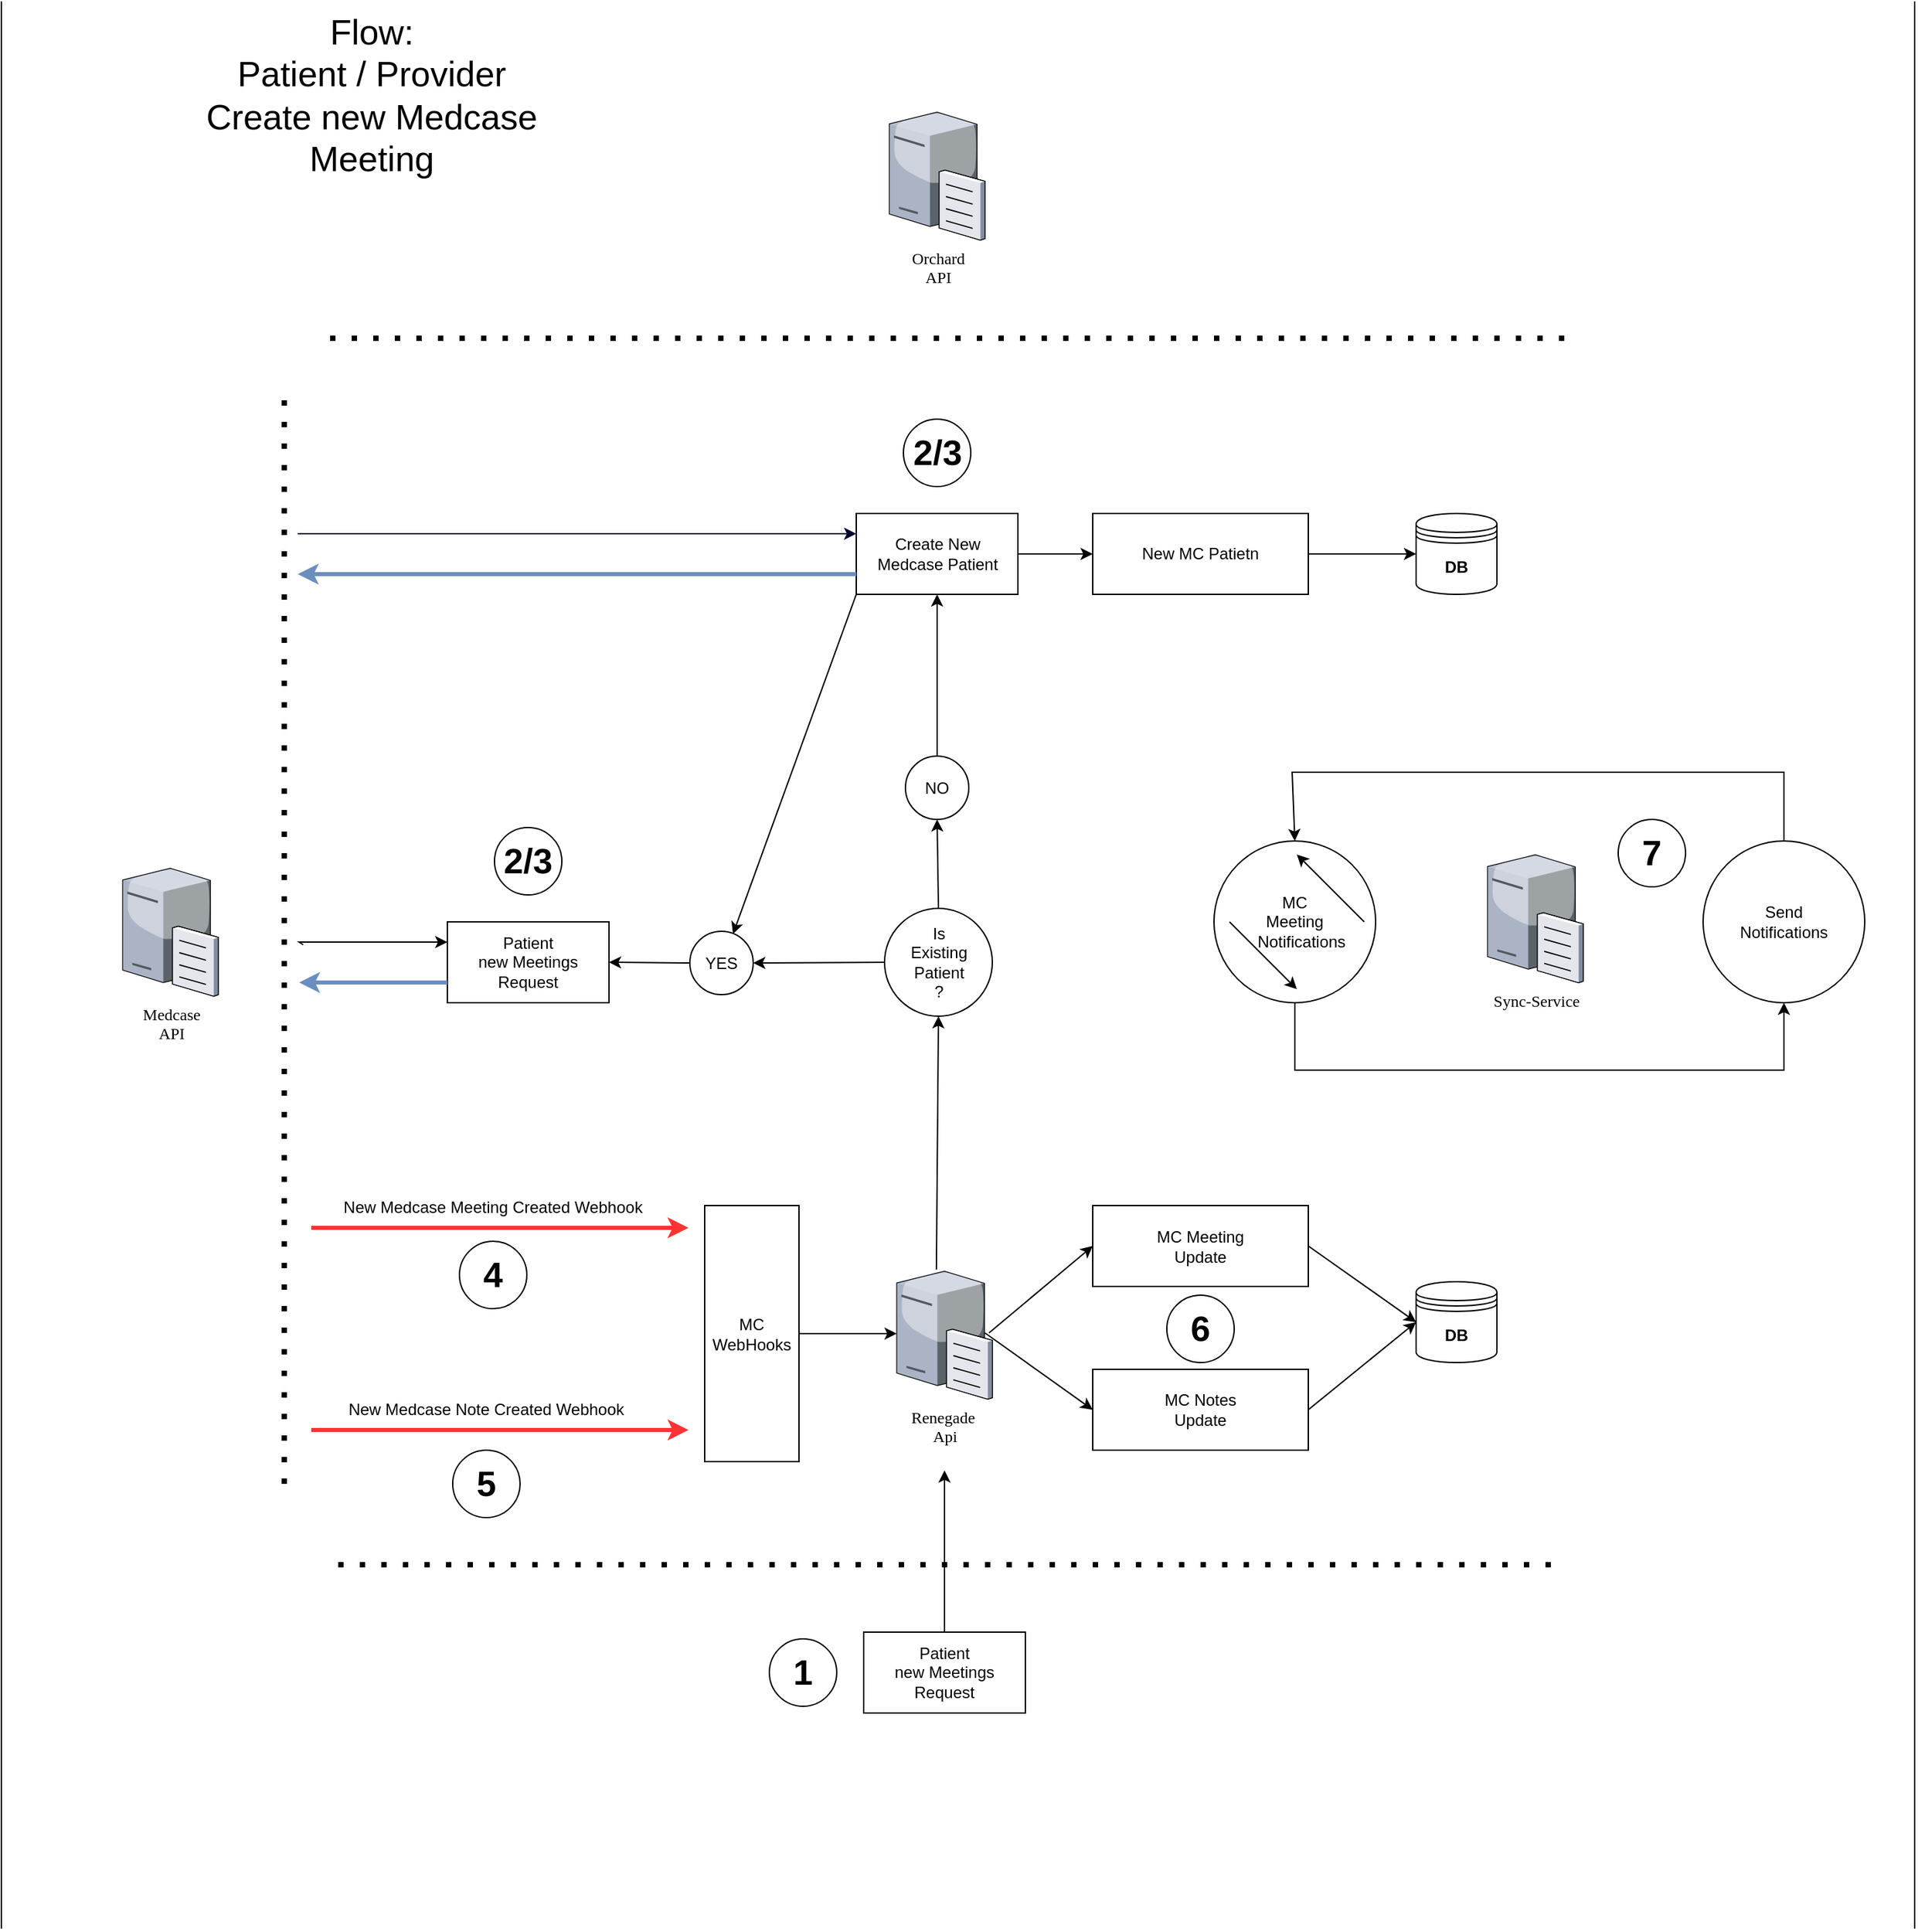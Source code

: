 <mxfile version="22.0.0" type="device">
  <diagram name="Page-1" id="822b0af5-4adb-64df-f703-e8dfc1f81529">
    <mxGraphModel dx="2294" dy="2461" grid="1" gridSize="10" guides="1" tooltips="1" connect="1" arrows="1" fold="1" page="1" pageScale="1" pageWidth="1100" pageHeight="850" background="none" math="0" shadow="0">
      <root>
        <mxCell id="0" />
        <mxCell id="1" parent="0" />
        <mxCell id="7d933b09d9755ecc-5" value="Medcase&lt;br&gt;&lt;div&gt;API&lt;/div&gt;&lt;div&gt;&lt;br&gt;&lt;/div&gt;" style="verticalLabelPosition=bottom;aspect=fixed;html=1;verticalAlign=top;strokeColor=none;shape=mxgraph.citrix.file_server;rounded=0;shadow=0;comic=0;fontFamily=Verdana;" parent="1" vertex="1">
          <mxGeometry x="-990" y="-1039" width="71" height="97" as="geometry" />
        </mxCell>
        <mxCell id="BV0hq-VL02hFemEwukIW-1" value="&lt;div&gt;Renegade&amp;nbsp;&lt;/div&gt;&lt;div&gt;Api&lt;/div&gt;" style="verticalLabelPosition=bottom;aspect=fixed;html=1;verticalAlign=top;strokeColor=none;shape=mxgraph.citrix.file_server;rounded=0;shadow=0;comic=0;fontFamily=Verdana;" parent="1" vertex="1">
          <mxGeometry x="-415.5" y="-740" width="71" height="97" as="geometry" />
        </mxCell>
        <mxCell id="BV0hq-VL02hFemEwukIW-3" value="Patient&lt;br&gt;new Meetings&lt;br&gt;Request" style="rounded=0;whiteSpace=wrap;html=1;" parent="1" vertex="1">
          <mxGeometry x="-440" y="-470" width="120" height="60" as="geometry" />
        </mxCell>
        <mxCell id="BV0hq-VL02hFemEwukIW-5" value="Patient&lt;br&gt;new Meetings&lt;br&gt;Request" style="rounded=0;whiteSpace=wrap;html=1;" parent="1" vertex="1">
          <mxGeometry x="-749" y="-997" width="120" height="60" as="geometry" />
        </mxCell>
        <mxCell id="BV0hq-VL02hFemEwukIW-6" value="" style="endArrow=classic;html=1;rounded=0;exitX=0.5;exitY=0;exitDx=0;exitDy=0;" parent="1" source="BV0hq-VL02hFemEwukIW-3" edge="1">
          <mxGeometry width="50" height="50" relative="1" as="geometry">
            <mxPoint x="-700" y="-540" as="sourcePoint" />
            <mxPoint x="-380" y="-590" as="targetPoint" />
          </mxGeometry>
        </mxCell>
        <mxCell id="BV0hq-VL02hFemEwukIW-11" value="YES" style="ellipse;whiteSpace=wrap;html=1;aspect=fixed;" parent="1" vertex="1">
          <mxGeometry x="-569" y="-990" width="47" height="47" as="geometry" />
        </mxCell>
        <mxCell id="BV0hq-VL02hFemEwukIW-12" value="NO" style="ellipse;whiteSpace=wrap;html=1;aspect=fixed;" parent="1" vertex="1">
          <mxGeometry x="-409" y="-1120" width="47" height="47" as="geometry" />
        </mxCell>
        <mxCell id="BV0hq-VL02hFemEwukIW-14" value="Is&lt;br&gt;Existing&lt;br&gt;Patient&lt;br&gt;?" style="ellipse;whiteSpace=wrap;html=1;aspect=fixed;" parent="1" vertex="1">
          <mxGeometry x="-424.5" y="-1007" width="80" height="80" as="geometry" />
        </mxCell>
        <mxCell id="BV0hq-VL02hFemEwukIW-18" value="" style="endArrow=none;dashed=1;html=1;dashPattern=1 3;strokeWidth=4;rounded=0;" parent="1" edge="1">
          <mxGeometry width="50" height="50" relative="1" as="geometry">
            <mxPoint x="-870" y="-580" as="sourcePoint" />
            <mxPoint x="-870" y="-1390" as="targetPoint" />
          </mxGeometry>
        </mxCell>
        <mxCell id="BV0hq-VL02hFemEwukIW-19" value="Orchard&lt;br&gt;&lt;div&gt;API&lt;/div&gt;&lt;div&gt;&lt;br&gt;&lt;/div&gt;" style="verticalLabelPosition=bottom;aspect=fixed;html=1;verticalAlign=top;strokeColor=none;shape=mxgraph.citrix.file_server;rounded=0;shadow=0;comic=0;fontFamily=Verdana;" parent="1" vertex="1">
          <mxGeometry x="-421" y="-1600" width="71" height="97" as="geometry" />
        </mxCell>
        <mxCell id="BV0hq-VL02hFemEwukIW-20" value="" style="endArrow=none;dashed=1;html=1;dashPattern=1 3;strokeWidth=4;strokeColor=default;rounded=0;" parent="1" edge="1">
          <mxGeometry width="50" height="50" relative="1" as="geometry">
            <mxPoint x="80" y="-1430" as="sourcePoint" />
            <mxPoint x="-840" y="-1430" as="targetPoint" />
          </mxGeometry>
        </mxCell>
        <mxCell id="BV0hq-VL02hFemEwukIW-21" value="" style="endArrow=classic;html=1;rounded=0;exitX=0;exitY=0.5;exitDx=0;exitDy=0;entryX=1;entryY=0.5;entryDx=0;entryDy=0;" parent="1" source="BV0hq-VL02hFemEwukIW-14" target="BV0hq-VL02hFemEwukIW-11" edge="1">
          <mxGeometry width="50" height="50" relative="1" as="geometry">
            <mxPoint x="-142" y="-970" as="sourcePoint" />
            <mxPoint x="-142" y="-1040" as="targetPoint" />
          </mxGeometry>
        </mxCell>
        <mxCell id="BV0hq-VL02hFemEwukIW-22" value="" style="endArrow=classic;html=1;rounded=0;exitX=0.5;exitY=0;exitDx=0;exitDy=0;entryX=0.5;entryY=1;entryDx=0;entryDy=0;" parent="1" source="BV0hq-VL02hFemEwukIW-14" target="BV0hq-VL02hFemEwukIW-12" edge="1">
          <mxGeometry width="50" height="50" relative="1" as="geometry">
            <mxPoint x="-181" y="-920" as="sourcePoint" />
            <mxPoint x="-181" y="-990" as="targetPoint" />
          </mxGeometry>
        </mxCell>
        <mxCell id="BV0hq-VL02hFemEwukIW-23" value="" style="endArrow=classic;html=1;rounded=0;exitX=0.5;exitY=0;exitDx=0;exitDy=0;entryX=0.5;entryY=1;entryDx=0;entryDy=0;" parent="1" source="BV0hq-VL02hFemEwukIW-12" target="BV0hq-VL02hFemEwukIW-38" edge="1">
          <mxGeometry width="50" height="50" relative="1" as="geometry">
            <mxPoint x="-171" y="-910" as="sourcePoint" />
            <mxPoint x="-171" y="-980" as="targetPoint" />
          </mxGeometry>
        </mxCell>
        <mxCell id="TRAau30YiLm6-F1vyoVF-21" style="edgeStyle=orthogonalEdgeStyle;rounded=0;orthogonalLoop=1;jettySize=auto;html=1;exitX=1;exitY=0.5;exitDx=0;exitDy=0;entryX=0;entryY=0.5;entryDx=0;entryDy=0;" edge="1" parent="1" source="BV0hq-VL02hFemEwukIW-38" target="TRAau30YiLm6-F1vyoVF-19">
          <mxGeometry relative="1" as="geometry" />
        </mxCell>
        <mxCell id="BV0hq-VL02hFemEwukIW-38" value="Create New &lt;br&gt;Medcase Patient" style="rounded=0;whiteSpace=wrap;html=1;" parent="1" vertex="1">
          <mxGeometry x="-445.5" y="-1300" width="120" height="60" as="geometry" />
        </mxCell>
        <mxCell id="BV0hq-VL02hFemEwukIW-39" value="" style="endArrow=classic;html=1;rounded=0;entryX=0.681;entryY=0.043;entryDx=0;entryDy=0;entryPerimeter=0;exitX=0;exitY=1;exitDx=0;exitDy=0;" parent="1" target="BV0hq-VL02hFemEwukIW-11" edge="1" source="BV0hq-VL02hFemEwukIW-38">
          <mxGeometry width="50" height="50" relative="1" as="geometry">
            <mxPoint x="-393" y="-1140" as="sourcePoint" />
            <mxPoint x="-453" y="-1030" as="targetPoint" />
          </mxGeometry>
        </mxCell>
        <mxCell id="BV0hq-VL02hFemEwukIW-40" value="" style="endArrow=classic;html=1;rounded=0;exitX=0;exitY=0.75;exitDx=0;exitDy=0;strokeWidth=3;fillColor=#dae8fc;strokeColor=#6c8ebf;" parent="1" source="BV0hq-VL02hFemEwukIW-5" edge="1">
          <mxGeometry width="50" height="50" relative="1" as="geometry">
            <mxPoint x="-346" y="-950" as="sourcePoint" />
            <mxPoint x="-859" y="-952" as="targetPoint" />
          </mxGeometry>
        </mxCell>
        <mxCell id="BV0hq-VL02hFemEwukIW-41" value="" style="endArrow=classic;html=1;rounded=0;entryX=0;entryY=0.25;entryDx=0;entryDy=0;" parent="1" target="BV0hq-VL02hFemEwukIW-5" edge="1">
          <mxGeometry width="50" height="50" relative="1" as="geometry">
            <mxPoint x="-856" y="-980" as="sourcePoint" />
            <mxPoint x="-746" y="-860" as="targetPoint" />
            <Array as="points">
              <mxPoint x="-859" y="-982" />
            </Array>
          </mxGeometry>
        </mxCell>
        <mxCell id="BV0hq-VL02hFemEwukIW-42" value="" style="endArrow=classic;html=1;rounded=0;exitX=0;exitY=0.5;exitDx=0;exitDy=0;entryX=1;entryY=0.5;entryDx=0;entryDy=0;" parent="1" source="BV0hq-VL02hFemEwukIW-11" target="BV0hq-VL02hFemEwukIW-5" edge="1">
          <mxGeometry width="50" height="50" relative="1" as="geometry">
            <mxPoint x="-669" y="-850" as="sourcePoint" />
            <mxPoint x="-1099" y="-850" as="targetPoint" />
          </mxGeometry>
        </mxCell>
        <mxCell id="BV0hq-VL02hFemEwukIW-44" value="" style="endArrow=classic;html=1;rounded=0;strokeWidth=3;fillColor=#dae8fc;strokeColor=#6c8ebf;exitX=0;exitY=0.75;exitDx=0;exitDy=0;" parent="1" source="BV0hq-VL02hFemEwukIW-38" edge="1">
          <mxGeometry width="50" height="50" relative="1" as="geometry">
            <mxPoint x="-260" y="-1250" as="sourcePoint" />
            <mxPoint x="-860" y="-1255" as="targetPoint" />
          </mxGeometry>
        </mxCell>
        <mxCell id="BV0hq-VL02hFemEwukIW-50" value="" style="endArrow=classic;html=1;rounded=0;strokeWidth=3;fillColor=#f8cecc;strokeColor=#FF3333;" parent="1" edge="1">
          <mxGeometry width="50" height="50" relative="1" as="geometry">
            <mxPoint x="-850" y="-770" as="sourcePoint" />
            <mxPoint x="-570" y="-770" as="targetPoint" />
          </mxGeometry>
        </mxCell>
        <mxCell id="BV0hq-VL02hFemEwukIW-52" value="" style="endArrow=classic;html=1;rounded=0;exitX=1;exitY=0.5;exitDx=0;exitDy=0;" parent="1" edge="1" target="BV0hq-VL02hFemEwukIW-1" source="BV0hq-VL02hFemEwukIW-77">
          <mxGeometry width="50" height="50" relative="1" as="geometry">
            <mxPoint x="-481" y="-692" as="sourcePoint" />
            <mxPoint x="-421" y="-692" as="targetPoint" />
          </mxGeometry>
        </mxCell>
        <mxCell id="BV0hq-VL02hFemEwukIW-75" value="" style="endArrow=none;dashed=1;html=1;dashPattern=1 3;strokeWidth=4;rounded=0;" parent="1" edge="1">
          <mxGeometry width="50" height="50" relative="1" as="geometry">
            <mxPoint x="-830" y="-520" as="sourcePoint" />
            <mxPoint x="80" y="-520" as="targetPoint" />
          </mxGeometry>
        </mxCell>
        <mxCell id="BV0hq-VL02hFemEwukIW-76" value="" style="endArrow=classic;html=1;rounded=0;exitX=0.415;exitY=0.01;exitDx=0;exitDy=0;exitPerimeter=0;entryX=0.5;entryY=1;entryDx=0;entryDy=0;" parent="1" edge="1" target="BV0hq-VL02hFemEwukIW-14" source="BV0hq-VL02hFemEwukIW-1">
          <mxGeometry width="50" height="50" relative="1" as="geometry">
            <mxPoint x="-385" y="-750" as="sourcePoint" />
            <mxPoint x="-385" y="-870" as="targetPoint" />
          </mxGeometry>
        </mxCell>
        <mxCell id="BV0hq-VL02hFemEwukIW-77" value="MC&lt;br&gt;WebHooks" style="rounded=0;whiteSpace=wrap;html=1;" parent="1" vertex="1">
          <mxGeometry x="-558" y="-786.5" width="70" height="190" as="geometry" />
        </mxCell>
        <mxCell id="BV0hq-VL02hFemEwukIW-78" value="New Medcase Meeting Created Webhook" style="text;html=1;strokeColor=none;fillColor=none;align=center;verticalAlign=middle;whiteSpace=wrap;rounded=0;" parent="1" vertex="1">
          <mxGeometry x="-840" y="-800" width="250" height="30" as="geometry" />
        </mxCell>
        <mxCell id="BV0hq-VL02hFemEwukIW-79" value="" style="endArrow=classic;html=1;rounded=0;strokeWidth=3;fillColor=#f8cecc;strokeColor=#FF3333;" parent="1" edge="1">
          <mxGeometry width="50" height="50" relative="1" as="geometry">
            <mxPoint x="-850" y="-620" as="sourcePoint" />
            <mxPoint x="-570" y="-620" as="targetPoint" />
          </mxGeometry>
        </mxCell>
        <mxCell id="BV0hq-VL02hFemEwukIW-80" value="New Medcase Note Created Webhook" style="text;html=1;strokeColor=none;fillColor=none;align=center;verticalAlign=middle;whiteSpace=wrap;rounded=0;" parent="1" vertex="1">
          <mxGeometry x="-840" y="-650" width="240" height="30" as="geometry" />
        </mxCell>
        <mxCell id="BV0hq-VL02hFemEwukIW-81" value="" style="endArrow=none;html=1;rounded=0;" parent="1" edge="1">
          <mxGeometry width="50" height="50" relative="1" as="geometry">
            <mxPoint x="-1080" y="-250" as="sourcePoint" />
            <mxPoint x="-1080" y="-1680" as="targetPoint" />
          </mxGeometry>
        </mxCell>
        <mxCell id="BV0hq-VL02hFemEwukIW-82" value="" style="endArrow=none;html=1;rounded=0;" parent="1" edge="1">
          <mxGeometry width="50" height="50" relative="1" as="geometry">
            <mxPoint x="340" y="-250" as="sourcePoint" />
            <mxPoint x="340" y="-1680" as="targetPoint" />
          </mxGeometry>
        </mxCell>
        <mxCell id="TRAau30YiLm6-F1vyoVF-1" value="&lt;div&gt;&lt;font style=&quot;font-size: 26px;&quot;&gt;Flow: &lt;br&gt;&lt;/font&gt;&lt;/div&gt;&lt;font style=&quot;font-size: 26px;&quot;&gt;Patient / Provider&lt;br&gt;Create new Medcase&lt;br&gt;Meeting&lt;br&gt;&lt;/font&gt;" style="text;html=1;strokeColor=none;fillColor=none;align=center;verticalAlign=middle;whiteSpace=wrap;rounded=0;" vertex="1" parent="1">
          <mxGeometry x="-1060" y="-1671" width="510" height="121" as="geometry" />
        </mxCell>
        <mxCell id="TRAau30YiLm6-F1vyoVF-2" value="" style="endArrow=classic;html=1;rounded=0;strokeWidth=1;fillColor=#dae8fc;strokeColor=#000033;entryX=0;entryY=0.25;entryDx=0;entryDy=0;" edge="1" parent="1" target="BV0hq-VL02hFemEwukIW-38">
          <mxGeometry width="50" height="50" relative="1" as="geometry">
            <mxPoint x="-860" y="-1285" as="sourcePoint" />
            <mxPoint x="-841" y="-1380" as="targetPoint" />
          </mxGeometry>
        </mxCell>
        <mxCell id="TRAau30YiLm6-F1vyoVF-5" value="&lt;b&gt;DB&lt;/b&gt;" style="shape=datastore;whiteSpace=wrap;html=1;" vertex="1" parent="1">
          <mxGeometry x="-30" y="-730" width="60" height="60" as="geometry" />
        </mxCell>
        <mxCell id="TRAau30YiLm6-F1vyoVF-6" value="MC Meeting&lt;br&gt;Update" style="rounded=0;whiteSpace=wrap;html=1;" vertex="1" parent="1">
          <mxGeometry x="-270" y="-786.5" width="160" height="60" as="geometry" />
        </mxCell>
        <mxCell id="TRAau30YiLm6-F1vyoVF-10" value="&lt;div&gt;&lt;font style=&quot;font-size: 26px;&quot;&gt;&lt;b&gt;4&lt;/b&gt;&lt;/font&gt;&lt;/div&gt;" style="ellipse;whiteSpace=wrap;html=1;aspect=fixed;" vertex="1" parent="1">
          <mxGeometry x="-740" y="-760" width="50" height="50" as="geometry" />
        </mxCell>
        <mxCell id="TRAau30YiLm6-F1vyoVF-11" value="MC Notes&lt;br&gt;Update" style="rounded=0;whiteSpace=wrap;html=1;" vertex="1" parent="1">
          <mxGeometry x="-270" y="-665" width="160" height="60" as="geometry" />
        </mxCell>
        <mxCell id="TRAau30YiLm6-F1vyoVF-12" value="" style="endArrow=classic;html=1;rounded=0;exitX=0.923;exitY=0.495;exitDx=0;exitDy=0;exitPerimeter=0;entryX=0;entryY=0.5;entryDx=0;entryDy=0;" edge="1" parent="1" source="BV0hq-VL02hFemEwukIW-1" target="TRAau30YiLm6-F1vyoVF-11">
          <mxGeometry width="50" height="50" relative="1" as="geometry">
            <mxPoint x="-185" y="-910" as="sourcePoint" />
            <mxPoint x="-125" y="-910" as="targetPoint" />
          </mxGeometry>
        </mxCell>
        <mxCell id="TRAau30YiLm6-F1vyoVF-13" value="" style="endArrow=classic;html=1;rounded=0;exitX=0.965;exitY=0.495;exitDx=0;exitDy=0;exitPerimeter=0;entryX=0;entryY=0.5;entryDx=0;entryDy=0;" edge="1" parent="1" source="BV0hq-VL02hFemEwukIW-1" target="TRAau30YiLm6-F1vyoVF-6">
          <mxGeometry width="50" height="50" relative="1" as="geometry">
            <mxPoint x="-175" y="-900" as="sourcePoint" />
            <mxPoint x="-115" y="-900" as="targetPoint" />
          </mxGeometry>
        </mxCell>
        <mxCell id="TRAau30YiLm6-F1vyoVF-15" value="" style="endArrow=classic;html=1;rounded=0;exitX=1;exitY=0.5;exitDx=0;exitDy=0;entryX=0;entryY=0.5;entryDx=0;entryDy=0;" edge="1" parent="1" source="TRAau30YiLm6-F1vyoVF-11" target="TRAau30YiLm6-F1vyoVF-5">
          <mxGeometry width="50" height="50" relative="1" as="geometry">
            <mxPoint x="-100" y="-870" as="sourcePoint" />
            <mxPoint x="-40" y="-870" as="targetPoint" />
          </mxGeometry>
        </mxCell>
        <mxCell id="TRAau30YiLm6-F1vyoVF-16" value="" style="endArrow=classic;html=1;rounded=0;exitX=1;exitY=0.5;exitDx=0;exitDy=0;entryX=0;entryY=0.5;entryDx=0;entryDy=0;" edge="1" parent="1" source="TRAau30YiLm6-F1vyoVF-6" target="TRAau30YiLm6-F1vyoVF-5">
          <mxGeometry width="50" height="50" relative="1" as="geometry">
            <mxPoint x="-90" y="-860" as="sourcePoint" />
            <mxPoint x="-30" y="-860" as="targetPoint" />
          </mxGeometry>
        </mxCell>
        <mxCell id="TRAau30YiLm6-F1vyoVF-22" style="edgeStyle=orthogonalEdgeStyle;rounded=0;orthogonalLoop=1;jettySize=auto;html=1;exitX=1;exitY=0.5;exitDx=0;exitDy=0;entryX=0;entryY=0.5;entryDx=0;entryDy=0;" edge="1" parent="1" source="TRAau30YiLm6-F1vyoVF-19" target="TRAau30YiLm6-F1vyoVF-20">
          <mxGeometry relative="1" as="geometry" />
        </mxCell>
        <mxCell id="TRAau30YiLm6-F1vyoVF-19" value="New MC Patietn" style="rounded=0;whiteSpace=wrap;html=1;" vertex="1" parent="1">
          <mxGeometry x="-270" y="-1300" width="160" height="60" as="geometry" />
        </mxCell>
        <mxCell id="TRAau30YiLm6-F1vyoVF-20" value="&lt;b&gt;DB&lt;/b&gt;" style="shape=datastore;whiteSpace=wrap;html=1;" vertex="1" parent="1">
          <mxGeometry x="-30" y="-1300" width="60" height="60" as="geometry" />
        </mxCell>
        <mxCell id="TRAau30YiLm6-F1vyoVF-23" value="&lt;font style=&quot;font-size: 26px;&quot;&gt;&lt;b&gt;2/3&lt;/b&gt;&lt;/font&gt;" style="ellipse;whiteSpace=wrap;html=1;aspect=fixed;" vertex="1" parent="1">
          <mxGeometry x="-714" y="-1067" width="50" height="50" as="geometry" />
        </mxCell>
        <mxCell id="TRAau30YiLm6-F1vyoVF-25" value="&lt;font style=&quot;font-size: 26px;&quot;&gt;&lt;b&gt;1&lt;/b&gt;&lt;/font&gt;" style="ellipse;whiteSpace=wrap;html=1;aspect=fixed;" vertex="1" parent="1">
          <mxGeometry x="-510" y="-465" width="50" height="50" as="geometry" />
        </mxCell>
        <mxCell id="TRAau30YiLm6-F1vyoVF-26" value="&lt;font style=&quot;font-size: 26px;&quot;&gt;&lt;b&gt;5&lt;/b&gt;&lt;/font&gt;" style="ellipse;whiteSpace=wrap;html=1;aspect=fixed;" vertex="1" parent="1">
          <mxGeometry x="-745" y="-605" width="50" height="50" as="geometry" />
        </mxCell>
        <mxCell id="TRAau30YiLm6-F1vyoVF-28" value="&lt;font style=&quot;font-size: 26px;&quot;&gt;&lt;b&gt;6&lt;/b&gt;&lt;/font&gt;" style="ellipse;whiteSpace=wrap;html=1;aspect=fixed;" vertex="1" parent="1">
          <mxGeometry x="-215" y="-720" width="50" height="50" as="geometry" />
        </mxCell>
        <mxCell id="TRAau30YiLm6-F1vyoVF-29" value="&lt;font style=&quot;font-size: 26px;&quot;&gt;&lt;b&gt;2/3&lt;/b&gt;&lt;/font&gt;" style="ellipse;whiteSpace=wrap;html=1;aspect=fixed;" vertex="1" parent="1">
          <mxGeometry x="-410.5" y="-1370" width="50" height="50" as="geometry" />
        </mxCell>
        <mxCell id="TRAau30YiLm6-F1vyoVF-30" value="Sync-Service" style="verticalLabelPosition=bottom;aspect=fixed;html=1;verticalAlign=top;strokeColor=none;shape=mxgraph.citrix.file_server;rounded=0;shadow=0;comic=0;fontFamily=Verdana;" vertex="1" parent="1">
          <mxGeometry x="23" y="-1049" width="71" height="97" as="geometry" />
        </mxCell>
        <mxCell id="TRAau30YiLm6-F1vyoVF-31" value="MC&lt;br&gt;Meeting&lt;br&gt;&amp;nbsp;&amp;nbsp; Notifications" style="ellipse;whiteSpace=wrap;html=1;aspect=fixed;" vertex="1" parent="1">
          <mxGeometry x="-180" y="-1057" width="120" height="120" as="geometry" />
        </mxCell>
        <mxCell id="TRAau30YiLm6-F1vyoVF-32" value="" style="endArrow=classic;html=1;rounded=0;" edge="1" parent="1" source="TRAau30YiLm6-F1vyoVF-31">
          <mxGeometry width="50" height="50" relative="1" as="geometry">
            <mxPoint x="-107" y="-1007" as="sourcePoint" />
            <mxPoint x="-77" y="-1037" as="targetPoint" />
          </mxGeometry>
        </mxCell>
        <mxCell id="TRAau30YiLm6-F1vyoVF-33" value="" style="endArrow=classic;html=1;rounded=0;" edge="1" parent="1">
          <mxGeometry width="50" height="50" relative="1" as="geometry">
            <mxPoint x="-168.5" y="-997" as="sourcePoint" />
            <mxPoint x="-118.5" y="-947" as="targetPoint" />
          </mxGeometry>
        </mxCell>
        <mxCell id="TRAau30YiLm6-F1vyoVF-34" value="" style="endArrow=classic;html=1;rounded=0;" edge="1" parent="1">
          <mxGeometry width="50" height="50" relative="1" as="geometry">
            <mxPoint x="-68.5" y="-997" as="sourcePoint" />
            <mxPoint x="-118.5" y="-1047" as="targetPoint" />
          </mxGeometry>
        </mxCell>
        <mxCell id="TRAau30YiLm6-F1vyoVF-35" value="" style="endArrow=classic;html=1;rounded=0;exitX=0.5;exitY=1;exitDx=0;exitDy=0;entryX=0.5;entryY=1;entryDx=0;entryDy=0;" edge="1" parent="1" source="TRAau30YiLm6-F1vyoVF-31" target="TRAau30YiLm6-F1vyoVF-36">
          <mxGeometry width="50" height="50" relative="1" as="geometry">
            <mxPoint x="153" y="-877" as="sourcePoint" />
            <mxPoint x="313" y="-887" as="targetPoint" />
            <Array as="points">
              <mxPoint x="-120" y="-887" />
              <mxPoint x="243" y="-887" />
            </Array>
          </mxGeometry>
        </mxCell>
        <mxCell id="TRAau30YiLm6-F1vyoVF-36" value="Send &lt;br&gt;Notifications" style="ellipse;whiteSpace=wrap;html=1;aspect=fixed;" vertex="1" parent="1">
          <mxGeometry x="183" y="-1057" width="120" height="120" as="geometry" />
        </mxCell>
        <mxCell id="TRAau30YiLm6-F1vyoVF-37" value="" style="endArrow=classic;html=1;rounded=0;entryX=0.5;entryY=0;entryDx=0;entryDy=0;exitX=0.5;exitY=0;exitDx=0;exitDy=0;" edge="1" parent="1" source="TRAau30YiLm6-F1vyoVF-36" target="TRAau30YiLm6-F1vyoVF-31">
          <mxGeometry width="50" height="50" relative="1" as="geometry">
            <mxPoint x="158" y="-1198" as="sourcePoint" />
            <mxPoint x="240" y="-1158" as="targetPoint" />
            <Array as="points">
              <mxPoint x="243" y="-1108" />
              <mxPoint x="-122" y="-1108" />
            </Array>
          </mxGeometry>
        </mxCell>
        <mxCell id="TRAau30YiLm6-F1vyoVF-39" value="&lt;font style=&quot;font-size: 26px;&quot;&gt;&lt;b&gt;7&lt;/b&gt;&lt;/font&gt;" style="ellipse;whiteSpace=wrap;html=1;aspect=fixed;" vertex="1" parent="1">
          <mxGeometry x="120" y="-1073" width="50" height="50" as="geometry" />
        </mxCell>
      </root>
    </mxGraphModel>
  </diagram>
</mxfile>
